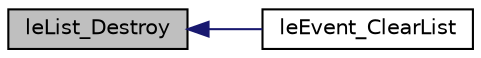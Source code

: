 digraph "leList_Destroy"
{
 // INTERACTIVE_SVG=YES
  edge [fontname="Helvetica",fontsize="10",labelfontname="Helvetica",labelfontsize="10"];
  node [fontname="Helvetica",fontsize="10",shape=record];
  rankdir="LR";
  Node14 [label="leList_Destroy",height=0.2,width=0.4,color="black", fillcolor="grey75", style="filled", fontcolor="black"];
  Node14 -> Node15 [dir="back",color="midnightblue",fontsize="10",style="solid",fontname="Helvetica"];
  Node15 [label="leEvent_ClearList",height=0.2,width=0.4,color="black", fillcolor="white", style="filled",URL="$legato__event_8h.html#a3ec43dddc6679eae7784f0f83fe46155",tooltip="Clear event list. "];
}
